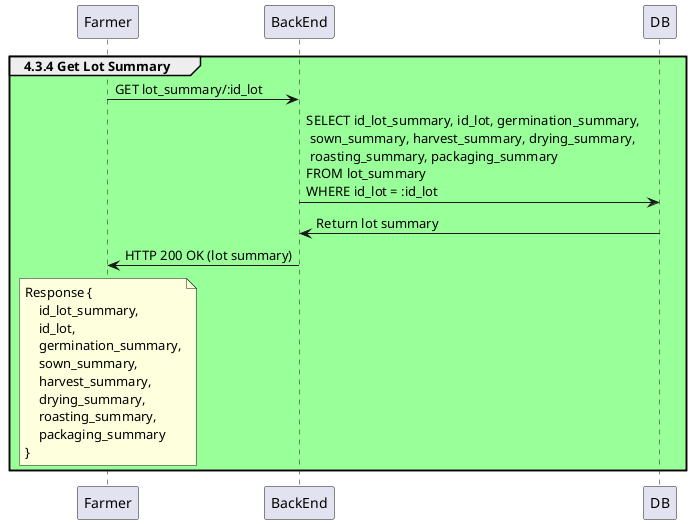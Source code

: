 @startuml

    group #99FF99 4.3.4 Get Lot Summary
        Farmer -> BackEnd: GET lot_summary/:id_lot

        BackEnd -> DB: SELECT id_lot_summary, id_lot, germination_summary, \n sown_summary, harvest_summary, drying_summary, \n roasting_summary, packaging_summary \nFROM lot_summary \nWHERE id_lot = :id_lot
        DB -> BackEnd: Return lot summary

        BackEnd -> Farmer: HTTP 200 OK (lot summary)

        note over Farmer
            Response {
                id_lot_summary,
                id_lot,
                germination_summary,
                sown_summary,
                harvest_summary,
                drying_summary,
                roasting_summary,
                packaging_summary
            }
        endnote
        
    end group

@enduml